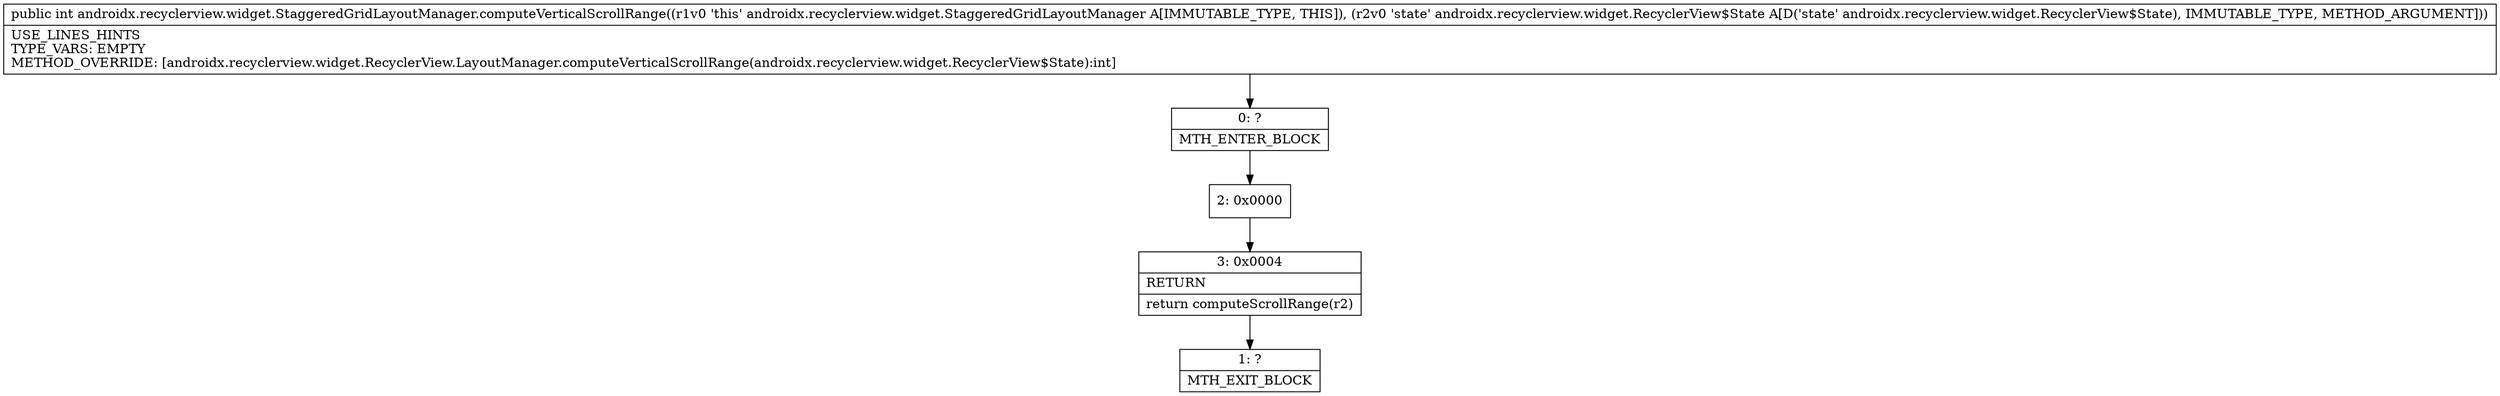 digraph "CFG forandroidx.recyclerview.widget.StaggeredGridLayoutManager.computeVerticalScrollRange(Landroidx\/recyclerview\/widget\/RecyclerView$State;)I" {
Node_0 [shape=record,label="{0\:\ ?|MTH_ENTER_BLOCK\l}"];
Node_2 [shape=record,label="{2\:\ 0x0000}"];
Node_3 [shape=record,label="{3\:\ 0x0004|RETURN\l|return computeScrollRange(r2)\l}"];
Node_1 [shape=record,label="{1\:\ ?|MTH_EXIT_BLOCK\l}"];
MethodNode[shape=record,label="{public int androidx.recyclerview.widget.StaggeredGridLayoutManager.computeVerticalScrollRange((r1v0 'this' androidx.recyclerview.widget.StaggeredGridLayoutManager A[IMMUTABLE_TYPE, THIS]), (r2v0 'state' androidx.recyclerview.widget.RecyclerView$State A[D('state' androidx.recyclerview.widget.RecyclerView$State), IMMUTABLE_TYPE, METHOD_ARGUMENT]))  | USE_LINES_HINTS\lTYPE_VARS: EMPTY\lMETHOD_OVERRIDE: [androidx.recyclerview.widget.RecyclerView.LayoutManager.computeVerticalScrollRange(androidx.recyclerview.widget.RecyclerView$State):int]\l}"];
MethodNode -> Node_0;Node_0 -> Node_2;
Node_2 -> Node_3;
Node_3 -> Node_1;
}

